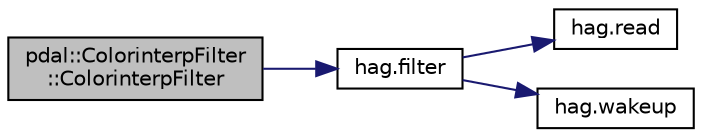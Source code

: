 digraph "pdal::ColorinterpFilter::ColorinterpFilter"
{
  edge [fontname="Helvetica",fontsize="10",labelfontname="Helvetica",labelfontsize="10"];
  node [fontname="Helvetica",fontsize="10",shape=record];
  rankdir="LR";
  Node1 [label="pdal::ColorinterpFilter\l::ColorinterpFilter",height=0.2,width=0.4,color="black", fillcolor="grey75", style="filled", fontcolor="black"];
  Node1 -> Node2 [color="midnightblue",fontsize="10",style="solid",fontname="Helvetica"];
  Node2 [label="hag.filter",height=0.2,width=0.4,color="black", fillcolor="white", style="filled",URL="$namespacehag.html#a39becb5458bcac317093e468da1639be"];
  Node2 -> Node3 [color="midnightblue",fontsize="10",style="solid",fontname="Helvetica"];
  Node3 [label="hag.read",height=0.2,width=0.4,color="black", fillcolor="white", style="filled",URL="$namespacehag.html#acad63bbd5fdda01bf56ff6aae70a0192"];
  Node2 -> Node4 [color="midnightblue",fontsize="10",style="solid",fontname="Helvetica"];
  Node4 [label="hag.wakeup",height=0.2,width=0.4,color="black", fillcolor="white", style="filled",URL="$namespacehag.html#aee422d0ebdb1730554711d82498e54c3"];
}
